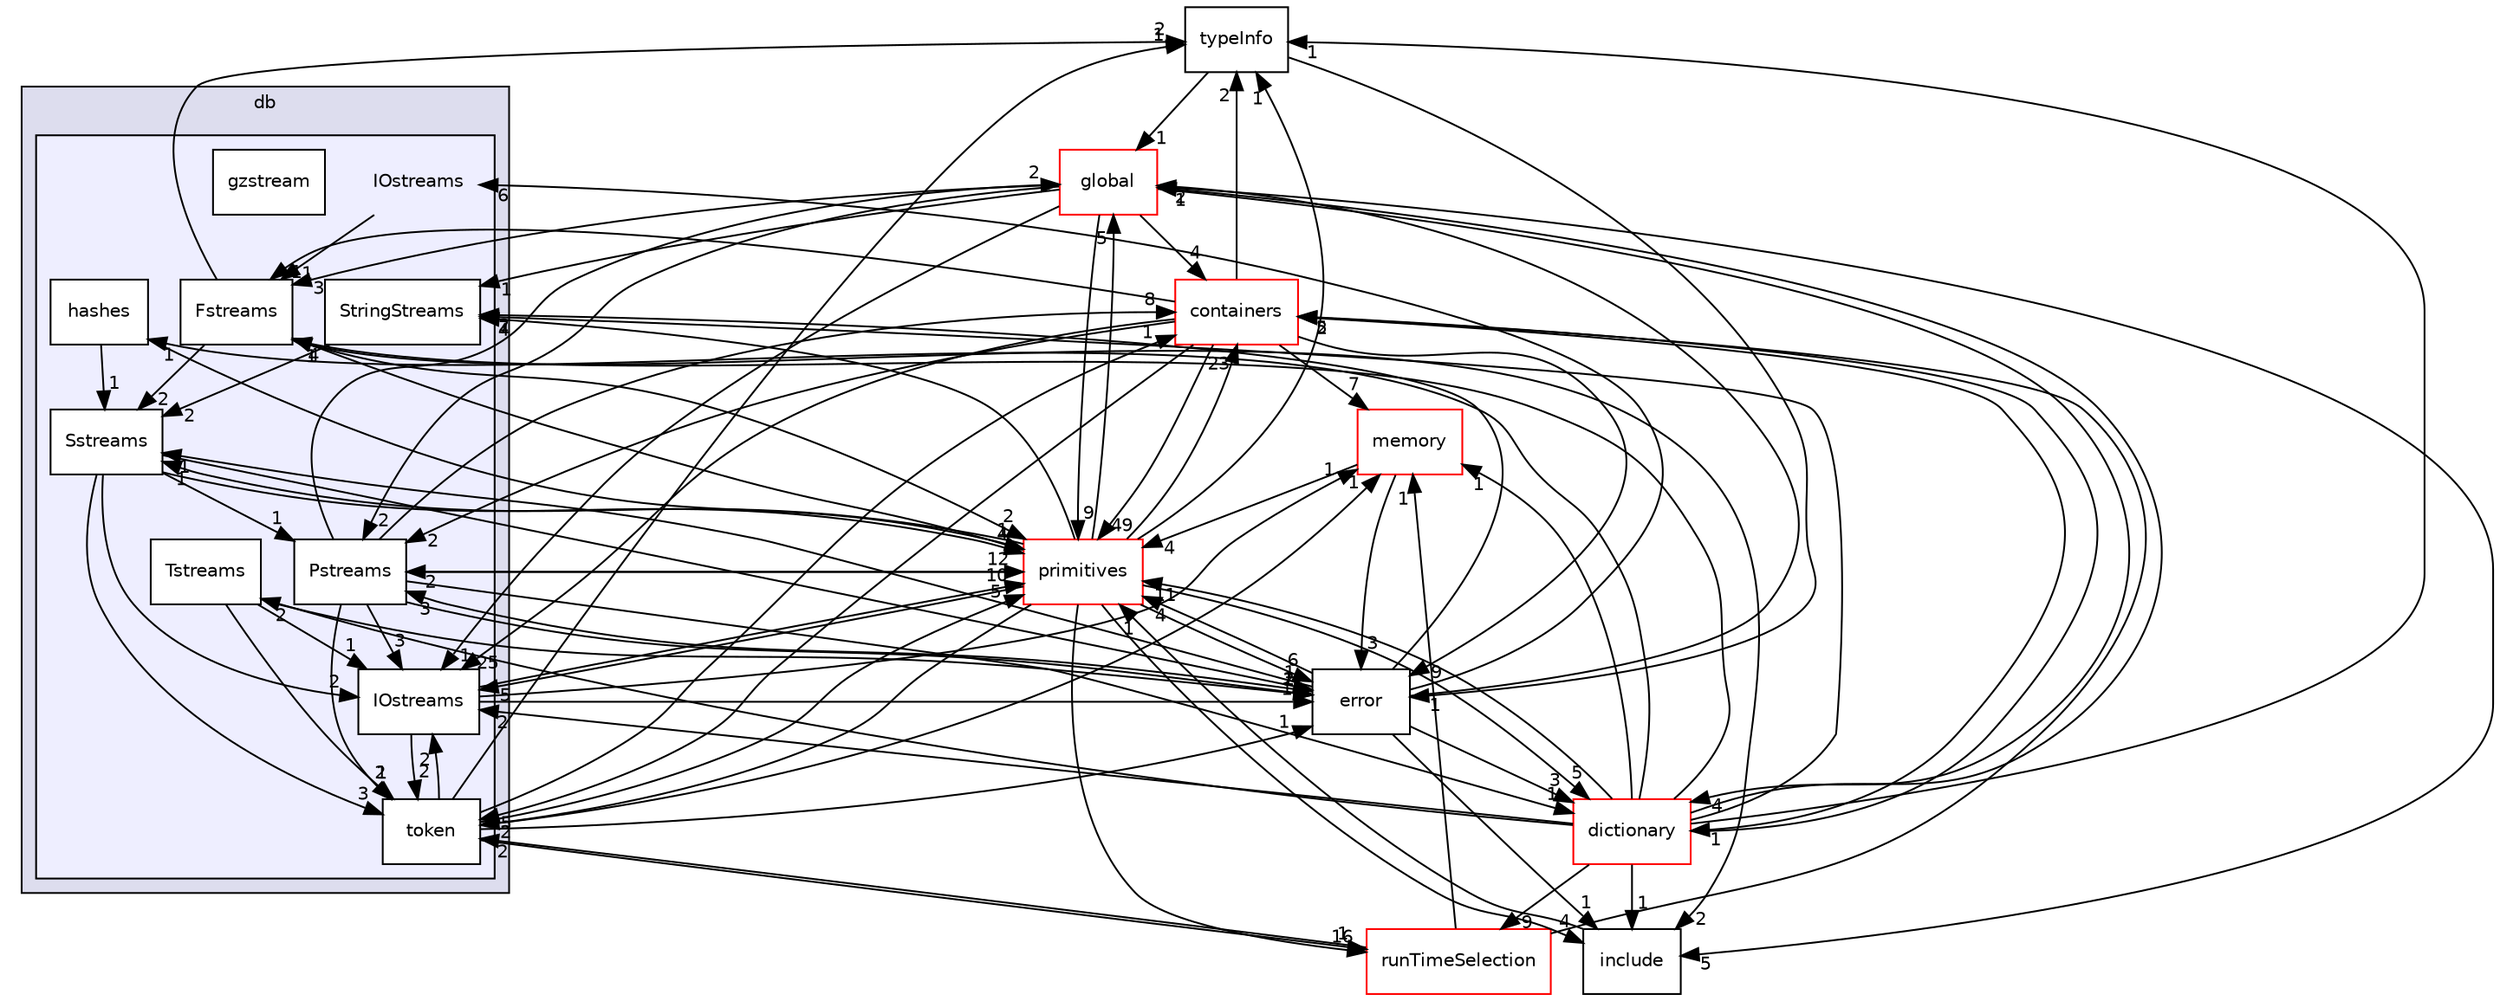 digraph "src/OpenFOAM/db/IOstreams" {
  bgcolor=transparent;
  compound=true
  node [ fontsize="10", fontname="Helvetica"];
  edge [ labelfontsize="10", labelfontname="Helvetica"];
  subgraph clusterdir_63c634f7a7cfd679ac26c67fb30fc32f {
    graph [ bgcolor="#ddddee", pencolor="black", label="db" fontname="Helvetica", fontsize="10", URL="dir_63c634f7a7cfd679ac26c67fb30fc32f.html"]
  subgraph clusterdir_466e4f5b4cc1582939ab4ceba36098d8 {
    graph [ bgcolor="#eeeeff", pencolor="black", label="" URL="dir_466e4f5b4cc1582939ab4ceba36098d8.html"];
    dir_466e4f5b4cc1582939ab4ceba36098d8 [shape=plaintext label="IOstreams"];
    dir_5df744aa55e2dd6e3802f78608dbc9e9 [shape=box label="Fstreams" color="black" fillcolor="white" style="filled" URL="dir_5df744aa55e2dd6e3802f78608dbc9e9.html"];
    dir_e8a834b376aa84887654d20d0cff66a1 [shape=box label="gzstream" color="black" fillcolor="white" style="filled" URL="dir_e8a834b376aa84887654d20d0cff66a1.html"];
    dir_797c075bff509a8293e58eac1ad5720f [shape=box label="hashes" color="black" fillcolor="white" style="filled" URL="dir_797c075bff509a8293e58eac1ad5720f.html"];
    dir_3bcf6d087081efad30da69158be5063e [shape=box label="IOstreams" color="black" fillcolor="white" style="filled" URL="dir_3bcf6d087081efad30da69158be5063e.html"];
    dir_b0a74f56c151a0d905a130de42a6b451 [shape=box label="Pstreams" color="black" fillcolor="white" style="filled" URL="dir_b0a74f56c151a0d905a130de42a6b451.html"];
    dir_05a8697d464c96d3323cd908b61b5361 [shape=box label="Sstreams" color="black" fillcolor="white" style="filled" URL="dir_05a8697d464c96d3323cd908b61b5361.html"];
    dir_95c01b25932f381214b36aebb1c4e15e [shape=box label="StringStreams" color="black" fillcolor="white" style="filled" URL="dir_95c01b25932f381214b36aebb1c4e15e.html"];
    dir_d7bb18f9aea880d5d260c6eb9634ad53 [shape=box label="token" color="black" fillcolor="white" style="filled" URL="dir_d7bb18f9aea880d5d260c6eb9634ad53.html"];
    dir_cf3d7f5d1d381f5f044d0042e570e596 [shape=box label="Tstreams" color="black" fillcolor="white" style="filled" URL="dir_cf3d7f5d1d381f5f044d0042e570e596.html"];
  }
  }
  dir_385a22dcc2f7120acb0f1a7a832b3b8d [shape=box label="memory" color="red" URL="dir_385a22dcc2f7120acb0f1a7a832b3b8d.html"];
  dir_44d37d0c4e72ffac3c5738348b92cda3 [shape=box label="typeInfo" URL="dir_44d37d0c4e72ffac3c5738348b92cda3.html"];
  dir_19d0872053bde092be81d7fe3f56cbf7 [shape=box label="containers" color="red" URL="dir_19d0872053bde092be81d7fe3f56cbf7.html"];
  dir_43e4f3d5f4ba74ef6e29186317ac2bae [shape=box label="dictionary" color="red" URL="dir_43e4f3d5f4ba74ef6e29186317ac2bae.html"];
  dir_8583492183f4d27c76555f8f333dd07b [shape=box label="global" color="red" URL="dir_8583492183f4d27c76555f8f333dd07b.html"];
  dir_3e50f45338116b169052b428016851aa [shape=box label="primitives" color="red" URL="dir_3e50f45338116b169052b428016851aa.html"];
  dir_97107bb83a2a5bbfad7ddd584e3f301c [shape=box label="runTimeSelection" color="red" URL="dir_97107bb83a2a5bbfad7ddd584e3f301c.html"];
  dir_e954e9f5966bc1c681a414ec8bd0ee15 [shape=box label="include" URL="dir_e954e9f5966bc1c681a414ec8bd0ee15.html"];
  dir_5b778b533e0642b15b61ea7e4b236f8c [shape=box label="error" URL="dir_5b778b533e0642b15b61ea7e4b236f8c.html"];
  dir_05a8697d464c96d3323cd908b61b5361->dir_d7bb18f9aea880d5d260c6eb9634ad53 [headlabel="3", labeldistance=1.5 headhref="dir_002055_002057.html"];
  dir_05a8697d464c96d3323cd908b61b5361->dir_b0a74f56c151a0d905a130de42a6b451 [headlabel="1", labeldistance=1.5 headhref="dir_002055_002051.html"];
  dir_05a8697d464c96d3323cd908b61b5361->dir_3e50f45338116b169052b428016851aa [headlabel="4", labeldistance=1.5 headhref="dir_002055_002380.html"];
  dir_05a8697d464c96d3323cd908b61b5361->dir_5b778b533e0642b15b61ea7e4b236f8c [headlabel="1", labeldistance=1.5 headhref="dir_002055_002027.html"];
  dir_05a8697d464c96d3323cd908b61b5361->dir_3bcf6d087081efad30da69158be5063e [headlabel="2", labeldistance=1.5 headhref="dir_002055_002050.html"];
  dir_385a22dcc2f7120acb0f1a7a832b3b8d->dir_3e50f45338116b169052b428016851aa [headlabel="4", labeldistance=1.5 headhref="dir_002276_002380.html"];
  dir_385a22dcc2f7120acb0f1a7a832b3b8d->dir_5b778b533e0642b15b61ea7e4b236f8c [headlabel="3", labeldistance=1.5 headhref="dir_002276_002027.html"];
  dir_44d37d0c4e72ffac3c5738348b92cda3->dir_8583492183f4d27c76555f8f333dd07b [headlabel="1", labeldistance=1.5 headhref="dir_002066_002151.html"];
  dir_44d37d0c4e72ffac3c5738348b92cda3->dir_5b778b533e0642b15b61ea7e4b236f8c [headlabel="1", labeldistance=1.5 headhref="dir_002066_002027.html"];
  dir_19d0872053bde092be81d7fe3f56cbf7->dir_385a22dcc2f7120acb0f1a7a832b3b8d [headlabel="7", labeldistance=1.5 headhref="dir_001955_002276.html"];
  dir_19d0872053bde092be81d7fe3f56cbf7->dir_44d37d0c4e72ffac3c5738348b92cda3 [headlabel="2", labeldistance=1.5 headhref="dir_001955_002066.html"];
  dir_19d0872053bde092be81d7fe3f56cbf7->dir_5df744aa55e2dd6e3802f78608dbc9e9 [headlabel="1", labeldistance=1.5 headhref="dir_001955_002047.html"];
  dir_19d0872053bde092be81d7fe3f56cbf7->dir_d7bb18f9aea880d5d260c6eb9634ad53 [headlabel="5", labeldistance=1.5 headhref="dir_001955_002057.html"];
  dir_19d0872053bde092be81d7fe3f56cbf7->dir_b0a74f56c151a0d905a130de42a6b451 [headlabel="2", labeldistance=1.5 headhref="dir_001955_002051.html"];
  dir_19d0872053bde092be81d7fe3f56cbf7->dir_43e4f3d5f4ba74ef6e29186317ac2bae [headlabel="1", labeldistance=1.5 headhref="dir_001955_002009.html"];
  dir_19d0872053bde092be81d7fe3f56cbf7->dir_3e50f45338116b169052b428016851aa [headlabel="49", labeldistance=1.5 headhref="dir_001955_002380.html"];
  dir_19d0872053bde092be81d7fe3f56cbf7->dir_5b778b533e0642b15b61ea7e4b236f8c [headlabel="9", labeldistance=1.5 headhref="dir_001955_002027.html"];
  dir_19d0872053bde092be81d7fe3f56cbf7->dir_3bcf6d087081efad30da69158be5063e [headlabel="25", labeldistance=1.5 headhref="dir_001955_002050.html"];
  dir_95c01b25932f381214b36aebb1c4e15e->dir_05a8697d464c96d3323cd908b61b5361 [headlabel="2", labeldistance=1.5 headhref="dir_002056_002055.html"];
  dir_cf3d7f5d1d381f5f044d0042e570e596->dir_d7bb18f9aea880d5d260c6eb9634ad53 [headlabel="1", labeldistance=1.5 headhref="dir_002058_002057.html"];
  dir_cf3d7f5d1d381f5f044d0042e570e596->dir_5b778b533e0642b15b61ea7e4b236f8c [headlabel="1", labeldistance=1.5 headhref="dir_002058_002027.html"];
  dir_cf3d7f5d1d381f5f044d0042e570e596->dir_3bcf6d087081efad30da69158be5063e [headlabel="1", labeldistance=1.5 headhref="dir_002058_002050.html"];
  dir_466e4f5b4cc1582939ab4ceba36098d8->dir_5df744aa55e2dd6e3802f78608dbc9e9 [headlabel="1", labeldistance=1.5 headhref="dir_002046_002047.html"];
  dir_5df744aa55e2dd6e3802f78608dbc9e9->dir_05a8697d464c96d3323cd908b61b5361 [headlabel="2", labeldistance=1.5 headhref="dir_002047_002055.html"];
  dir_5df744aa55e2dd6e3802f78608dbc9e9->dir_44d37d0c4e72ffac3c5738348b92cda3 [headlabel="2", labeldistance=1.5 headhref="dir_002047_002066.html"];
  dir_5df744aa55e2dd6e3802f78608dbc9e9->dir_3e50f45338116b169052b428016851aa [headlabel="2", labeldistance=1.5 headhref="dir_002047_002380.html"];
  dir_5df744aa55e2dd6e3802f78608dbc9e9->dir_e954e9f5966bc1c681a414ec8bd0ee15 [headlabel="2", labeldistance=1.5 headhref="dir_002047_002173.html"];
  dir_d7bb18f9aea880d5d260c6eb9634ad53->dir_385a22dcc2f7120acb0f1a7a832b3b8d [headlabel="1", labeldistance=1.5 headhref="dir_002057_002276.html"];
  dir_d7bb18f9aea880d5d260c6eb9634ad53->dir_44d37d0c4e72ffac3c5738348b92cda3 [headlabel="1", labeldistance=1.5 headhref="dir_002057_002066.html"];
  dir_d7bb18f9aea880d5d260c6eb9634ad53->dir_19d0872053bde092be81d7fe3f56cbf7 [headlabel="1", labeldistance=1.5 headhref="dir_002057_001955.html"];
  dir_d7bb18f9aea880d5d260c6eb9634ad53->dir_3e50f45338116b169052b428016851aa [headlabel="5", labeldistance=1.5 headhref="dir_002057_002380.html"];
  dir_d7bb18f9aea880d5d260c6eb9634ad53->dir_97107bb83a2a5bbfad7ddd584e3f301c [headlabel="1", labeldistance=1.5 headhref="dir_002057_002061.html"];
  dir_d7bb18f9aea880d5d260c6eb9634ad53->dir_5b778b533e0642b15b61ea7e4b236f8c [headlabel="1", labeldistance=1.5 headhref="dir_002057_002027.html"];
  dir_d7bb18f9aea880d5d260c6eb9634ad53->dir_3bcf6d087081efad30da69158be5063e [headlabel="2", labeldistance=1.5 headhref="dir_002057_002050.html"];
  dir_b0a74f56c151a0d905a130de42a6b451->dir_19d0872053bde092be81d7fe3f56cbf7 [headlabel="8", labeldistance=1.5 headhref="dir_002051_001955.html"];
  dir_b0a74f56c151a0d905a130de42a6b451->dir_d7bb18f9aea880d5d260c6eb9634ad53 [headlabel="2", labeldistance=1.5 headhref="dir_002051_002057.html"];
  dir_b0a74f56c151a0d905a130de42a6b451->dir_43e4f3d5f4ba74ef6e29186317ac2bae [headlabel="1", labeldistance=1.5 headhref="dir_002051_002009.html"];
  dir_b0a74f56c151a0d905a130de42a6b451->dir_8583492183f4d27c76555f8f333dd07b [headlabel="2", labeldistance=1.5 headhref="dir_002051_002151.html"];
  dir_b0a74f56c151a0d905a130de42a6b451->dir_3e50f45338116b169052b428016851aa [headlabel="12", labeldistance=1.5 headhref="dir_002051_002380.html"];
  dir_b0a74f56c151a0d905a130de42a6b451->dir_5b778b533e0642b15b61ea7e4b236f8c [headlabel="2", labeldistance=1.5 headhref="dir_002051_002027.html"];
  dir_b0a74f56c151a0d905a130de42a6b451->dir_3bcf6d087081efad30da69158be5063e [headlabel="3", labeldistance=1.5 headhref="dir_002051_002050.html"];
  dir_43e4f3d5f4ba74ef6e29186317ac2bae->dir_385a22dcc2f7120acb0f1a7a832b3b8d [headlabel="1", labeldistance=1.5 headhref="dir_002009_002276.html"];
  dir_43e4f3d5f4ba74ef6e29186317ac2bae->dir_44d37d0c4e72ffac3c5738348b92cda3 [headlabel="1", labeldistance=1.5 headhref="dir_002009_002066.html"];
  dir_43e4f3d5f4ba74ef6e29186317ac2bae->dir_19d0872053bde092be81d7fe3f56cbf7 [headlabel="5", labeldistance=1.5 headhref="dir_002009_001955.html"];
  dir_43e4f3d5f4ba74ef6e29186317ac2bae->dir_95c01b25932f381214b36aebb1c4e15e [headlabel="7", labeldistance=1.5 headhref="dir_002009_002056.html"];
  dir_43e4f3d5f4ba74ef6e29186317ac2bae->dir_cf3d7f5d1d381f5f044d0042e570e596 [headlabel="2", labeldistance=1.5 headhref="dir_002009_002058.html"];
  dir_43e4f3d5f4ba74ef6e29186317ac2bae->dir_5df744aa55e2dd6e3802f78608dbc9e9 [headlabel="4", labeldistance=1.5 headhref="dir_002009_002047.html"];
  dir_43e4f3d5f4ba74ef6e29186317ac2bae->dir_8583492183f4d27c76555f8f333dd07b [headlabel="1", labeldistance=1.5 headhref="dir_002009_002151.html"];
  dir_43e4f3d5f4ba74ef6e29186317ac2bae->dir_3e50f45338116b169052b428016851aa [headlabel="11", labeldistance=1.5 headhref="dir_002009_002380.html"];
  dir_43e4f3d5f4ba74ef6e29186317ac2bae->dir_97107bb83a2a5bbfad7ddd584e3f301c [headlabel="9", labeldistance=1.5 headhref="dir_002009_002061.html"];
  dir_43e4f3d5f4ba74ef6e29186317ac2bae->dir_e954e9f5966bc1c681a414ec8bd0ee15 [headlabel="1", labeldistance=1.5 headhref="dir_002009_002173.html"];
  dir_43e4f3d5f4ba74ef6e29186317ac2bae->dir_3bcf6d087081efad30da69158be5063e [headlabel="2", labeldistance=1.5 headhref="dir_002009_002050.html"];
  dir_43e4f3d5f4ba74ef6e29186317ac2bae->dir_797c075bff509a8293e58eac1ad5720f [headlabel="1", labeldistance=1.5 headhref="dir_002009_002049.html"];
  dir_8583492183f4d27c76555f8f333dd07b->dir_19d0872053bde092be81d7fe3f56cbf7 [headlabel="4", labeldistance=1.5 headhref="dir_002151_001955.html"];
  dir_8583492183f4d27c76555f8f333dd07b->dir_95c01b25932f381214b36aebb1c4e15e [headlabel="1", labeldistance=1.5 headhref="dir_002151_002056.html"];
  dir_8583492183f4d27c76555f8f333dd07b->dir_5df744aa55e2dd6e3802f78608dbc9e9 [headlabel="3", labeldistance=1.5 headhref="dir_002151_002047.html"];
  dir_8583492183f4d27c76555f8f333dd07b->dir_b0a74f56c151a0d905a130de42a6b451 [headlabel="2", labeldistance=1.5 headhref="dir_002151_002051.html"];
  dir_8583492183f4d27c76555f8f333dd07b->dir_43e4f3d5f4ba74ef6e29186317ac2bae [headlabel="4", labeldistance=1.5 headhref="dir_002151_002009.html"];
  dir_8583492183f4d27c76555f8f333dd07b->dir_3e50f45338116b169052b428016851aa [headlabel="9", labeldistance=1.5 headhref="dir_002151_002380.html"];
  dir_8583492183f4d27c76555f8f333dd07b->dir_e954e9f5966bc1c681a414ec8bd0ee15 [headlabel="5", labeldistance=1.5 headhref="dir_002151_002173.html"];
  dir_8583492183f4d27c76555f8f333dd07b->dir_3bcf6d087081efad30da69158be5063e [headlabel="1", labeldistance=1.5 headhref="dir_002151_002050.html"];
  dir_3e50f45338116b169052b428016851aa->dir_05a8697d464c96d3323cd908b61b5361 [headlabel="1", labeldistance=1.5 headhref="dir_002380_002055.html"];
  dir_3e50f45338116b169052b428016851aa->dir_44d37d0c4e72ffac3c5738348b92cda3 [headlabel="1", labeldistance=1.5 headhref="dir_002380_002066.html"];
  dir_3e50f45338116b169052b428016851aa->dir_19d0872053bde092be81d7fe3f56cbf7 [headlabel="23", labeldistance=1.5 headhref="dir_002380_001955.html"];
  dir_3e50f45338116b169052b428016851aa->dir_95c01b25932f381214b36aebb1c4e15e [headlabel="4", labeldistance=1.5 headhref="dir_002380_002056.html"];
  dir_3e50f45338116b169052b428016851aa->dir_5df744aa55e2dd6e3802f78608dbc9e9 [headlabel="1", labeldistance=1.5 headhref="dir_002380_002047.html"];
  dir_3e50f45338116b169052b428016851aa->dir_d7bb18f9aea880d5d260c6eb9634ad53 [headlabel="2", labeldistance=1.5 headhref="dir_002380_002057.html"];
  dir_3e50f45338116b169052b428016851aa->dir_b0a74f56c151a0d905a130de42a6b451 [headlabel="2", labeldistance=1.5 headhref="dir_002380_002051.html"];
  dir_3e50f45338116b169052b428016851aa->dir_43e4f3d5f4ba74ef6e29186317ac2bae [headlabel="5", labeldistance=1.5 headhref="dir_002380_002009.html"];
  dir_3e50f45338116b169052b428016851aa->dir_8583492183f4d27c76555f8f333dd07b [headlabel="5", labeldistance=1.5 headhref="dir_002380_002151.html"];
  dir_3e50f45338116b169052b428016851aa->dir_97107bb83a2a5bbfad7ddd584e3f301c [headlabel="16", labeldistance=1.5 headhref="dir_002380_002061.html"];
  dir_3e50f45338116b169052b428016851aa->dir_e954e9f5966bc1c681a414ec8bd0ee15 [headlabel="4", labeldistance=1.5 headhref="dir_002380_002173.html"];
  dir_3e50f45338116b169052b428016851aa->dir_5b778b533e0642b15b61ea7e4b236f8c [headlabel="6", labeldistance=1.5 headhref="dir_002380_002027.html"];
  dir_3e50f45338116b169052b428016851aa->dir_3bcf6d087081efad30da69158be5063e [headlabel="5", labeldistance=1.5 headhref="dir_002380_002050.html"];
  dir_97107bb83a2a5bbfad7ddd584e3f301c->dir_385a22dcc2f7120acb0f1a7a832b3b8d [headlabel="1", labeldistance=1.5 headhref="dir_002061_002276.html"];
  dir_97107bb83a2a5bbfad7ddd584e3f301c->dir_19d0872053bde092be81d7fe3f56cbf7 [headlabel="2", labeldistance=1.5 headhref="dir_002061_001955.html"];
  dir_97107bb83a2a5bbfad7ddd584e3f301c->dir_d7bb18f9aea880d5d260c6eb9634ad53 [headlabel="2", labeldistance=1.5 headhref="dir_002061_002057.html"];
  dir_e954e9f5966bc1c681a414ec8bd0ee15->dir_3e50f45338116b169052b428016851aa [headlabel="1", labeldistance=1.5 headhref="dir_002173_002380.html"];
  dir_5b778b533e0642b15b61ea7e4b236f8c->dir_05a8697d464c96d3323cd908b61b5361 [headlabel="1", labeldistance=1.5 headhref="dir_002027_002055.html"];
  dir_5b778b533e0642b15b61ea7e4b236f8c->dir_95c01b25932f381214b36aebb1c4e15e [headlabel="2", labeldistance=1.5 headhref="dir_002027_002056.html"];
  dir_5b778b533e0642b15b61ea7e4b236f8c->dir_466e4f5b4cc1582939ab4ceba36098d8 [headlabel="6", labeldistance=1.5 headhref="dir_002027_002046.html"];
  dir_5b778b533e0642b15b61ea7e4b236f8c->dir_b0a74f56c151a0d905a130de42a6b451 [headlabel="3", labeldistance=1.5 headhref="dir_002027_002051.html"];
  dir_5b778b533e0642b15b61ea7e4b236f8c->dir_43e4f3d5f4ba74ef6e29186317ac2bae [headlabel="3", labeldistance=1.5 headhref="dir_002027_002009.html"];
  dir_5b778b533e0642b15b61ea7e4b236f8c->dir_8583492183f4d27c76555f8f333dd07b [headlabel="2", labeldistance=1.5 headhref="dir_002027_002151.html"];
  dir_5b778b533e0642b15b61ea7e4b236f8c->dir_3e50f45338116b169052b428016851aa [headlabel="4", labeldistance=1.5 headhref="dir_002027_002380.html"];
  dir_5b778b533e0642b15b61ea7e4b236f8c->dir_e954e9f5966bc1c681a414ec8bd0ee15 [headlabel="1", labeldistance=1.5 headhref="dir_002027_002173.html"];
  dir_3bcf6d087081efad30da69158be5063e->dir_385a22dcc2f7120acb0f1a7a832b3b8d [headlabel="1", labeldistance=1.5 headhref="dir_002050_002276.html"];
  dir_3bcf6d087081efad30da69158be5063e->dir_d7bb18f9aea880d5d260c6eb9634ad53 [headlabel="2", labeldistance=1.5 headhref="dir_002050_002057.html"];
  dir_3bcf6d087081efad30da69158be5063e->dir_3e50f45338116b169052b428016851aa [headlabel="10", labeldistance=1.5 headhref="dir_002050_002380.html"];
  dir_3bcf6d087081efad30da69158be5063e->dir_5b778b533e0642b15b61ea7e4b236f8c [headlabel="1", labeldistance=1.5 headhref="dir_002050_002027.html"];
  dir_797c075bff509a8293e58eac1ad5720f->dir_05a8697d464c96d3323cd908b61b5361 [headlabel="1", labeldistance=1.5 headhref="dir_002049_002055.html"];
  dir_797c075bff509a8293e58eac1ad5720f->dir_3e50f45338116b169052b428016851aa [headlabel="1", labeldistance=1.5 headhref="dir_002049_002380.html"];
}
